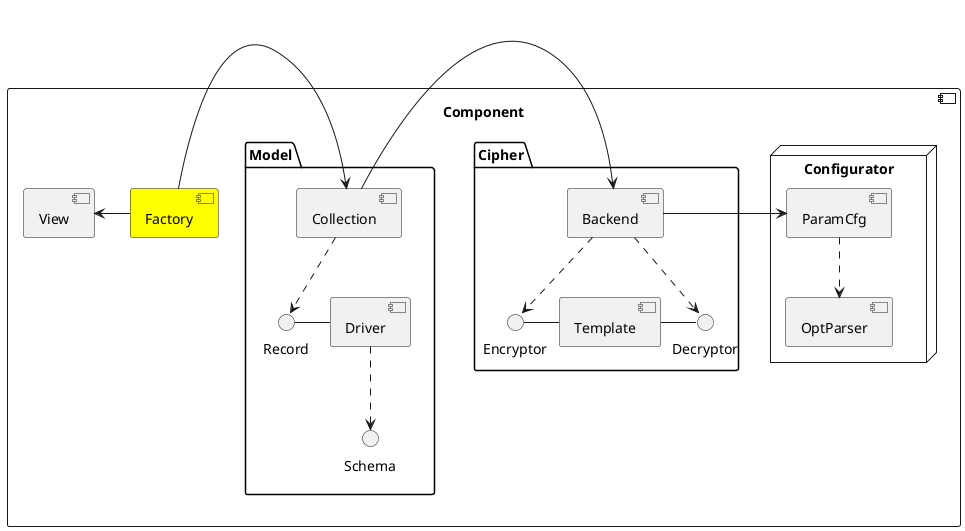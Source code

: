 @startuml
skinparam BackgroundColor transparent

component Component {
    
    node "Configurator" {
      [ParamCfg] ..> [OptParser]
    }
    
    package "Cipher" {
      Encryptor - [Template]
      [Template] - Decryptor
      [Backend] ..> Encryptor
      [Backend] ..> Decryptor
    }
    
    package "Model" {
      Record - [Driver]
      [Driver] ..> Schema
      [Collection] ..> Record
    }
    
    
    Model -[hidden]> Cipher
    component [Factory] #yellow
    [Collection] -> Backend
    [Backend] -> ParamCfg
    [Factory] -[norank]> [View]
    [Factory] -[norank]> [Collection]
}

@enduml